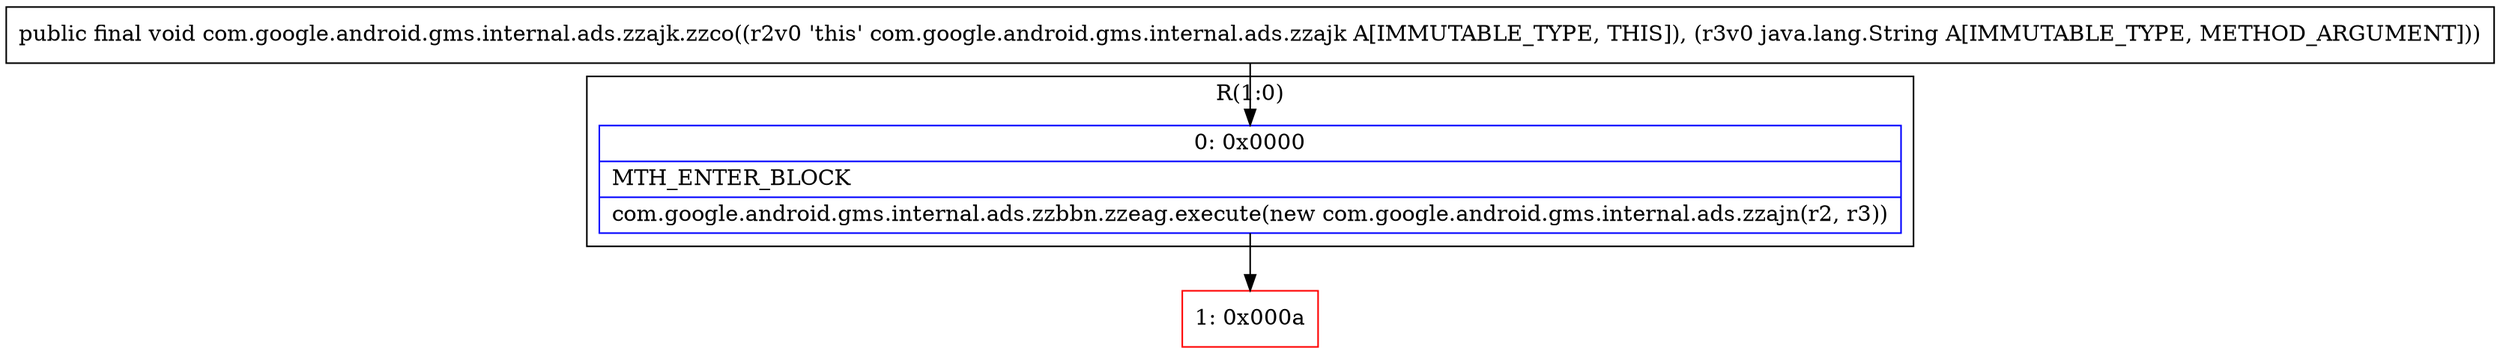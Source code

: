 digraph "CFG forcom.google.android.gms.internal.ads.zzajk.zzco(Ljava\/lang\/String;)V" {
subgraph cluster_Region_1634081267 {
label = "R(1:0)";
node [shape=record,color=blue];
Node_0 [shape=record,label="{0\:\ 0x0000|MTH_ENTER_BLOCK\l|com.google.android.gms.internal.ads.zzbbn.zzeag.execute(new com.google.android.gms.internal.ads.zzajn(r2, r3))\l}"];
}
Node_1 [shape=record,color=red,label="{1\:\ 0x000a}"];
MethodNode[shape=record,label="{public final void com.google.android.gms.internal.ads.zzajk.zzco((r2v0 'this' com.google.android.gms.internal.ads.zzajk A[IMMUTABLE_TYPE, THIS]), (r3v0 java.lang.String A[IMMUTABLE_TYPE, METHOD_ARGUMENT])) }"];
MethodNode -> Node_0;
Node_0 -> Node_1;
}

